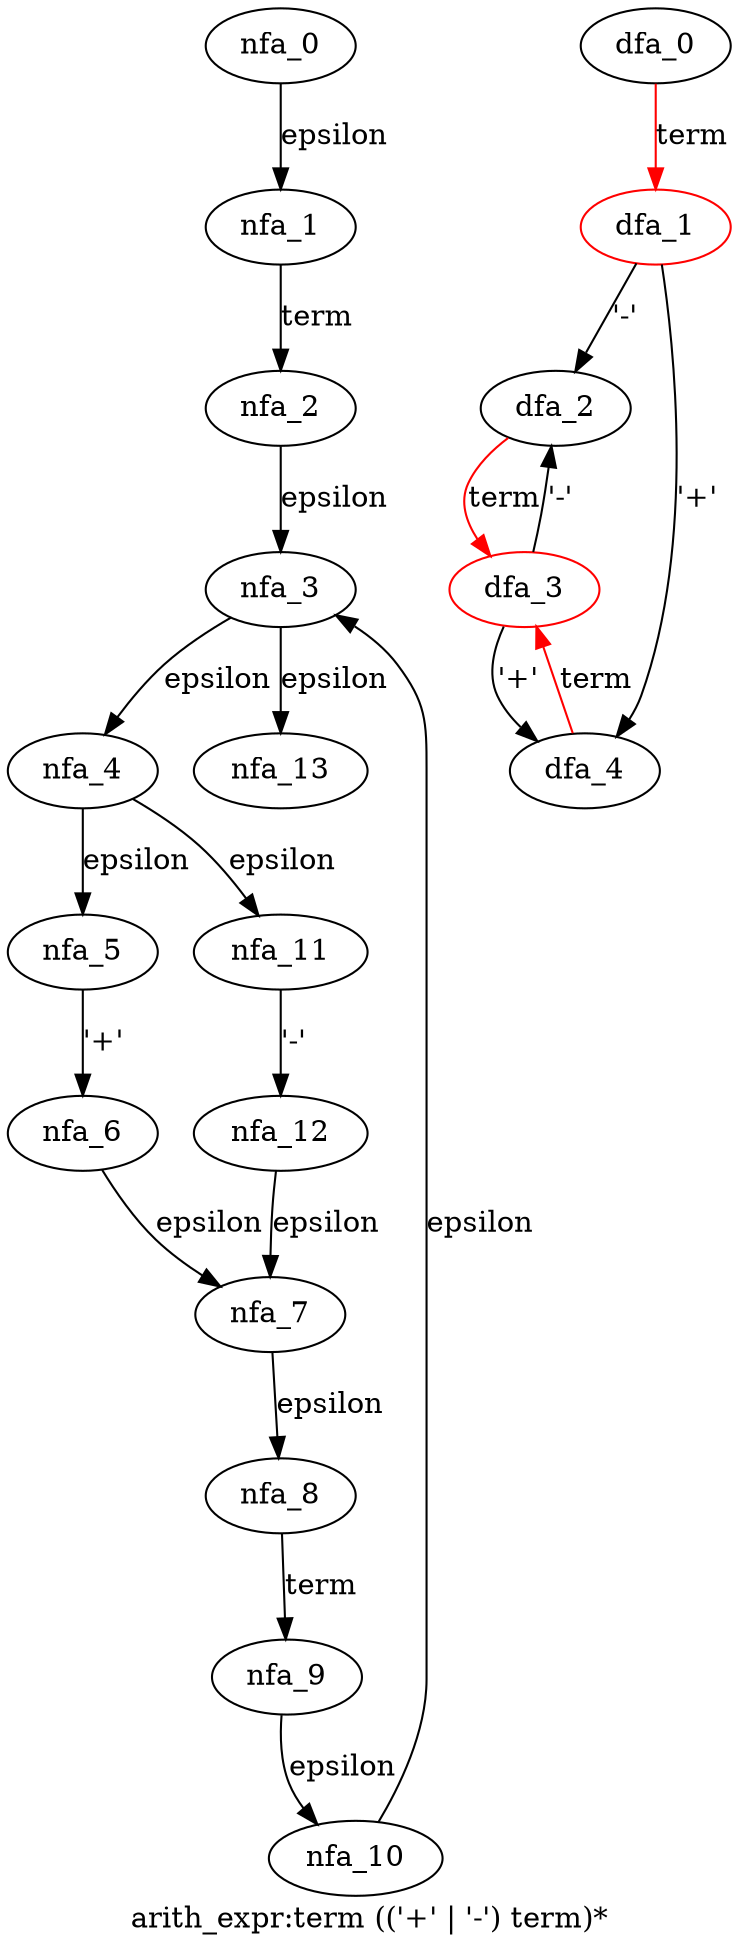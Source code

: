 digraph arith_expr {
 graph[label="arith_expr:term (('+' | '-') term)*"]
 subgraph arith_expr_nfa {
  nfa_0->nfa_1[label="epsilon"]
  nfa_1->nfa_2[label="term"]
  nfa_2->nfa_3[label="epsilon"]
  nfa_3->nfa_4[label="epsilon"]
  nfa_4->nfa_5[label="epsilon"]
  nfa_5->nfa_6[label="'+'"]
  nfa_6->nfa_7[label="epsilon"]
  nfa_7->nfa_8[label="epsilon"]
  nfa_8->nfa_9[label="term"]
  nfa_9->nfa_10[label="epsilon"]
  nfa_10->nfa_3[label="epsilon"]
  nfa_4->nfa_11[label="epsilon"]
  nfa_11->nfa_12[label="'-'"]
  nfa_12->nfa_7[label="epsilon"]
  nfa_3->nfa_13[label="epsilon"]
  }
 subgraph arith_expr_dfa {
  dfa_0->dfa_1[label="term",color=red]
  dfa_1->dfa_2[label="'-'"]
  dfa_2->dfa_3[label="term",color=red]
  dfa_3->dfa_2[label="'-'"]
  dfa_3->dfa_4[label="'+'"]
  dfa_4->dfa_3[label="term",color=red]
  dfa_1->dfa_4[label="'+'"]
  dfa_1[color=red]
  dfa_3[color=red]
  }
}
